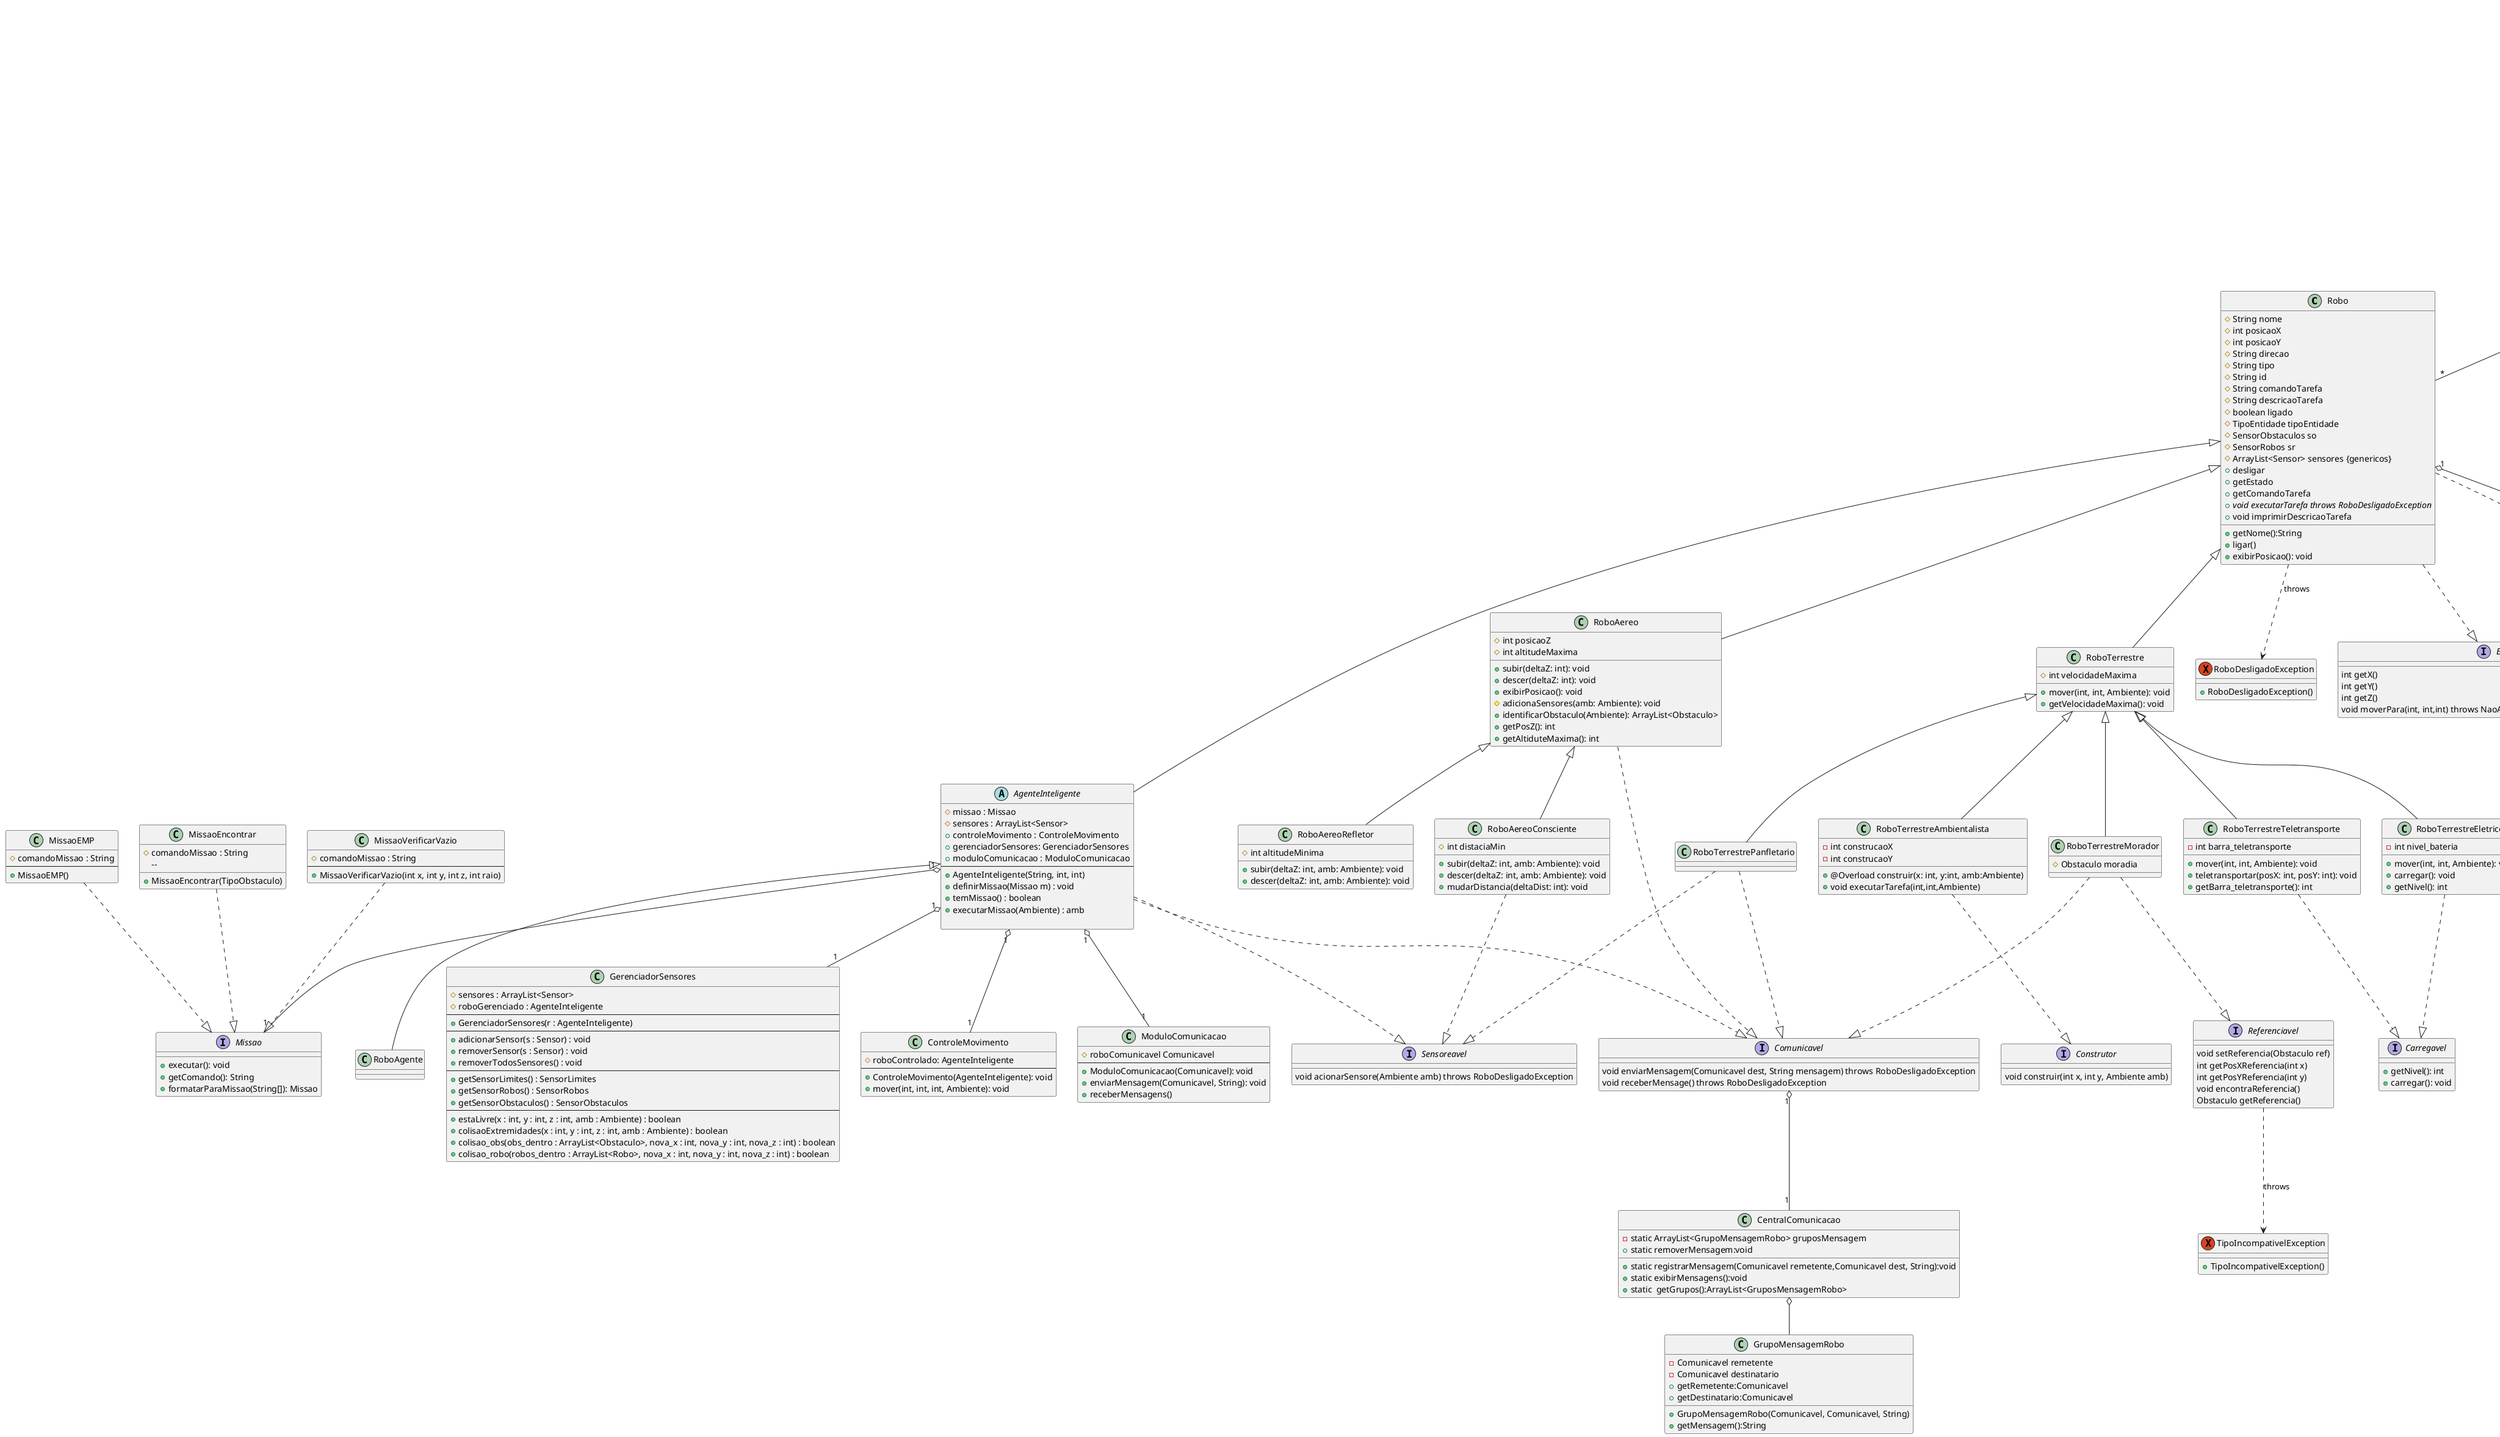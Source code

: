 @startuml
' Skin parameters for a modern look
'!theme carbon-gray

' General styling for a cleaner look


class Robo {
  #String nome
  #int posicaoX
  #int posicaoY
  #String direcao
  #String tipo
  #String id
  #String comandoTarefa
  #String descricaoTarefa
  #boolean ligado 
  #TipoEntidade tipoEntidade
  #SensorObstaculos so 
  #SensorRobos sr
  #ArrayList<Sensor> sensores {genericos}
  +getNome():String
  +ligar()
  +desligar
  +getEstado
  +getComandoTarefa
  +{abstract} void executarTarefa throws RoboDesligadoException
  +void imprimirDescricaoTarefa
  +exibirPosicao(): void
}
class RoboTerrestre {
    #int velocidadeMaxima
    +mover(int, int, Ambiente): void
    +getVelocidadeMaxima(): void
}
class RoboTerrestreEletrico {
    -int nivel_bateria
    +mover(int, int, Ambiente): void
    +carregar(): void
    +getNivel(): int
}
class RoboTerrestreTeletransporte {
    -int barra_teletransporte
    +mover(int, int, Ambiente): void
    +teletransportar(posX: int, posY: int): void
    +getBarra_teletransporte(): int
}
class RoboTerrestreAmbientalista {
    -int construcaoX
    -int construcaoY
    +@Overload construir(x: int, y:int, amb:Ambiente)
    +void executarTarefa(int,int,Ambiente)
}
class RoboTerrestreMorador {
    #Obstaculo moradia
}
class RoboTerrestrePanfletario {

}
class RoboAereo {
    #int posicaoZ
    #int altitudeMaxima
    +subir(deltaZ: int): void
    +descer(deltaZ: int): void
    +exibirPosicao(): void
    #adicionaSensores(amb: Ambiente): void
    +identificarObstaculo(Ambiente): ArrayList<Obstaculo>
    +getPosZ(): int
    +getAltiduteMaxima(): int
}
class RoboAereoConsciente {
    #int distaciaMin
    +subir(deltaZ: int, amb: Ambiente): void
    +descer(deltaZ: int, amb: Ambiente): void
    +mudarDistancia(deltaDist: int): void
}
class RoboAereoRefletor {
    #int altitudeMinima
    +subir(deltaZ: int, amb: Ambiente): void
    +descer(deltaZ: int, amb: Ambiente): void
}
abstract AgenteInteligente {
    # missao : Missao
    # sensores : ArrayList<Sensor>
    + controleMovimento : ControleMovimento
    + gerenciadorSensores: GerenciadorSensores
    + moduloComunicacao : ModuloComunicacao
    --
    + AgenteInteligente(String, int, int)
    + definirMissao(Missao m) : void
    + temMissao() : boolean
    + executarMissao(Ambiente) : amb

}
class RoboAgente {

}
abstract class Sensor {
    #double raio
    +{abstract} monitorar(amb: Ambiente, posX: int, posY: int, posZ: int): void
    +getRaio(): double
}
class SensorRobos {
    #ArrayList<Robo> robos_dentro
    +monitorar(amb: Ambiente, posX: int, posY: int, posZ: int): void
    +dentro_do_raio(posX: int, posY: int, posZ: int, robo: Robo, raio: double): boolean
    +getRobos_dentro(Ambiente): ArrayList<Robo>
}
class SensorObstaculos {
    #ArrayList<Obstaculo> obstaculos_dentro
    +monitorar(Ambiente amb, int posX, int posY, int posZ): void
    #dentro_do_raio(Obstaculo obs, int posX, int posY, int posZ): boolean
    #menor_dist(posX: int, posY: int, obs: Obstaculo): double
    +getObstaculos_dentro(Ambiente): ArrayList<Obstaculo>
}
class SensorLimites {
    +monitorar(Ambiente amb, int posX, int posY, int posZ): void
    +estaDentroDosLimites(Ambiente, amb, int x, int y, int z): boolean
}
class Ambiente {
   -int largura
   -int comprimento
   -int altura
   -ArrayList<Entidades> entidades
   -TipoEntidade[][][] mapa
   -ArrayList<Obstaculo> obstaculos
   +adicionarEntidade(ent: Entidade) throws EntidadeInvalidaException: void
   +removerEntidade(e: Entidade): void
   +getEntidades(): ArrayList<Entidade>
   +dentroDosLimites(x: int, y: int, z:int):boolean
   +estaOcupado(x:int,y:int,z:int):boolean
   +moverEntidade(e:Entidade):void
   +executarSensore(roboSensoreavel: Sensoreavel):void
   +verificarColisoes() throws ColisaoException: void
   +visualizarAmbiente():void
   +getAltura(): int
   +imprimirDimensoes(): void
   +inicializarmapa():void

}
class Obstaculo {
    -int posicaoX1
    -int posicaoX2
    -int posicaoY1
    -int posicaoY2
    -int altura
    -int centroX
    -int centroY 
    -TipoObstaculo tipo
    +exibirObstaculo(): void
    +getPosicaoX1(): int
    +getPosicaoX2(): int
    +getPosicaoY1(): int
    +getPosicaoY2(): int
    +getAltura(): int
    +getTipo(): TipoObstaculo
}
class CentralComunicacao {
    -static ArrayList<GrupoMensagemRobo> gruposMensagem
    +static registrarMensagem(Comunicavel remetente,Comunicavel dest, String):void
    +static exibirMensagens():void 
    +static  getGrupos():ArrayList<GruposMensagemRobo>
    +static removerMensagem:void 
}
class GrupoMensagemRobo {
    -Comunicavel remetente
    -Comunicavel destinatario
    +GrupoMensagemRobo(Comunicavel, Comunicavel, String)
    +getRemetente:Comunicavel 
    +getDestinatario:Comunicavel 
    +getMensagem():String 
}
class GerenciadorSensores {
    # sensores : ArrayList<Sensor>
    # roboGerenciado : AgenteInteligente
    --
    + GerenciadorSensores(r : AgenteInteligente)
    --
    + adicionarSensor(s : Sensor) : void
    + removerSensor(s : Sensor) : void
    + removerTodosSensores() : void
    --
    + getSensorLimites() : SensorLimites
    + getSensorRobos() : SensorRobos
    + getSensorObstaculos() : SensorObstaculos
    --
    + estaLivre(x : int, y : int, z : int, amb : Ambiente) : boolean
    + colisaoExtremidades(x : int, y : int, z : int, amb : Ambiente) : boolean
    + colisao_obs(obs_dentro : ArrayList<Obstaculo>, nova_x : int, nova_y : int, nova_z : int) : boolean
    + colisao_robo(robos_dentro : ArrayList<Robo>, nova_x : int, nova_y : int, nova_z : int) : boolean
}
class ControleMovimento {
    #roboControlado: AgenteInteligente
    --
    + ControleMovimento(AgenteInteligente): void
    + mover(int, int, int, Ambiente): void
}
class ModuloComunicacao {
    # roboComunicavel Comunicavel
    --
    + ModuloComunicacao(Comunicavel): void
    + enviarMensagem(Comunicavel, String): void
    + receberMensagens()
}

interface Missao {
    + executar(): void
    + getComando(): String
    + formatarParaMissao(String[]): Missao
}
class MissaoEMP{
    # comandoMissao : String
    --
    + MissaoEMP()
}
class MissaoEncontrar{
    # comandoMissao : String
    -- 
    + MissaoEncontrar(TipoObstaculo)
}
class MissaoVerificarVazio{
    # comandoMissao : String
    --
    + MissaoVerificarVazio(int x, int y, int z, int raio)
}


enum TipoObstaculo {
    MURO,
    MEGAMURO,
    ARVORE,
    ARBUSTO,
    PREDIO;
}
enum TipoEntidade{
    VAZIO('-'),
    OBSTACULO('#'),
    ROBO('@'),
    DESCONHECIDO('?');
}
interface Entidade {
    int getX()
    int getY()
    int getZ()
    void moverPara(int, int,int) throws NaoAereoException, RoboDesligadoException
}
interface Comunicavel {
    void enviarMensagem(Comunicavel dest, String mensagem) throws RoboDesligadoException
    void receberMensage() throws RoboDesligadoException
}
interface Sensoreavel {
    void acionarSensore(Ambiente amb) throws RoboDesligadoException
}
interface Construtor {
    void construir(int x, int y, Ambiente amb)
}
interface Referenciavel {
    void setReferencia(Obstaculo ref)
    int getPosXReferencia(int x)
    int getPosYReferencia(int y)
    void encontraReferencia()
    Obstaculo getReferencia()
}
interface Carregavel{
    +getNivel(): int
    +carregar(): void
}
exception ColisaoException {
    +ColisaoException()
}
exception RoboDesligadoException {
    +RoboDesligadoException()
}
exception NaoAereoException {
    +NaoAereoException()
}
exception EntidadeInvalidaException {
    +EntidadeInvalidaException()
}
exception TipoIncompativelException {
    +TipoIncompativelException()
}


Referenciavel ..> TipoIncompativelException : «throws» 
Comunicavel "1" o-- "1" CentralComunicacao
CentralComunicacao o-- GrupoMensagemRobo
Ambiente ..> ColisaoException : «throws» 
Ambiente ..> EntidadeInvalidaException : «throws» 
Robo ..> NaoAereoException : «throws» 
Robo ..> RoboDesligadoException : «throws» 
RoboTerrestreEletrico ..|> Carregavel
RoboTerrestreTeletransporte ..|> Carregavel
RoboTerrestrePanfletario ..|> Comunicavel
RoboTerrestrePanfletario..|> Sensoreavel
RoboAereo ..|> Comunicavel
RoboAereoConsciente ..|> Sensoreavel
RoboTerrestreMorador ..|> Referenciavel
RoboTerrestreMorador ..|> Comunicavel
RoboTerrestreAmbientalista ..|> Construtor
AgenteInteligente ..|> Sensoreavel
AgenteInteligente ..|> Comunicavel
AgenteInteligente "1" o-- "1" ControleMovimento
AgenteInteligente "1" o-- "1" GerenciadorSensores 
AgenteInteligente "1" o-- "1" ModuloComunicacao
AgenteInteligente "1" o-- "1" Missao
AgenteInteligente <|-- RoboAgente
Robo <|-- AgenteInteligente
Robo ..|> Entidade
Sensor <|-- SensorObstaculos
Sensor <|-- SensorLimites
Sensor <|-- SensorRobos
Ambiente --> Sensor
Ambiente "1" o-- "*" Robo
Ambiente "1" o-- "*" Obstaculo
Robo "1" o-- "*" Sensor
RoboAereo <|-- RoboAereoRefletor
RoboAereo <|-- RoboAereoConsciente
RoboTerrestre <|-- RoboTerrestreTeletransporte
RoboTerrestre <|-- RoboTerrestreEletrico
RoboTerrestre <|-- RoboTerrestreAmbientalista
RoboTerrestre <|-- RoboTerrestreMorador
RoboTerrestre <|-- RoboTerrestrePanfletario
Robo <|-- RoboAereo
Robo <|-- RoboTerrestre
Obstaculo ..> TipoObstaculo
Entidade ..>TipoEntidade
MissaoEMP ..|> Missao
MissaoEncontrar ..|> Missao
MissaoVerificarVazio ..|> Missao
@enduml
